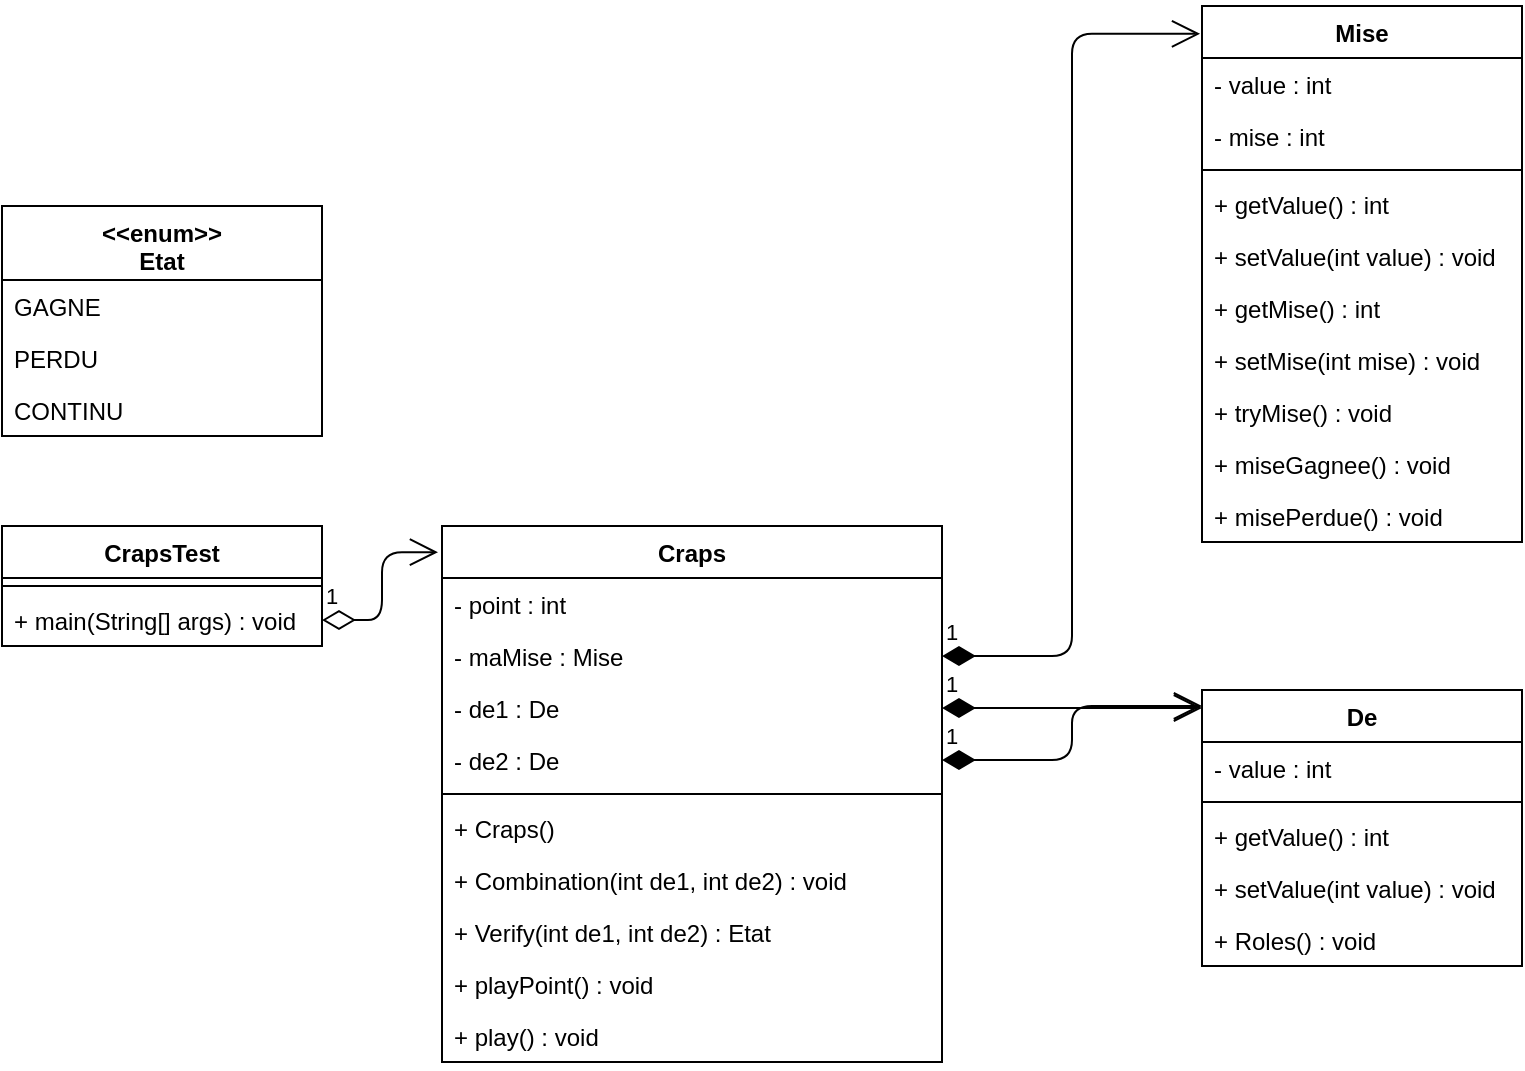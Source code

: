 <mxfile version="13.0.1" type="device"><diagram id="C5RBs43oDa-KdzZeNtuy" name="Page-1"><mxGraphModel dx="905" dy="638" grid="1" gridSize="10" guides="1" tooltips="1" connect="1" arrows="1" fold="1" page="1" pageScale="1" pageWidth="827" pageHeight="1169" math="0" shadow="0"><root><mxCell id="WIyWlLk6GJQsqaUBKTNV-0"/><mxCell id="WIyWlLk6GJQsqaUBKTNV-1" parent="WIyWlLk6GJQsqaUBKTNV-0"/><mxCell id="9odQCfCzFtcHCe1-_Mpq-30" value="1" style="endArrow=open;html=1;endSize=12;startArrow=diamondThin;startSize=14;startFill=0;edgeStyle=orthogonalEdgeStyle;align=left;verticalAlign=bottom;exitX=1;exitY=0.5;exitDx=0;exitDy=0;entryX=-0.008;entryY=0.049;entryDx=0;entryDy=0;entryPerimeter=0;" edge="1" parent="WIyWlLk6GJQsqaUBKTNV-1" source="9odQCfCzFtcHCe1-_Mpq-29" target="9odQCfCzFtcHCe1-_Mpq-0"><mxGeometry x="-1" y="3" relative="1" as="geometry"><mxPoint x="120" y="420" as="sourcePoint"/><mxPoint x="280" y="420" as="targetPoint"/></mxGeometry></mxCell><mxCell id="9odQCfCzFtcHCe1-_Mpq-31" value="1" style="endArrow=open;html=1;endSize=12;startArrow=diamondThin;startSize=14;startFill=1;edgeStyle=orthogonalEdgeStyle;align=left;verticalAlign=bottom;" edge="1" parent="WIyWlLk6GJQsqaUBKTNV-1" source="9odQCfCzFtcHCe1-_Mpq-5"><mxGeometry x="-1" y="3" relative="1" as="geometry"><mxPoint x="540" y="370" as="sourcePoint"/><mxPoint x="640" y="371" as="targetPoint"/><Array as="points"/></mxGeometry></mxCell><mxCell id="9odQCfCzFtcHCe1-_Mpq-32" value="1" style="endArrow=open;html=1;endSize=12;startArrow=diamondThin;startSize=14;startFill=1;edgeStyle=orthogonalEdgeStyle;align=left;verticalAlign=bottom;exitX=1;exitY=0.5;exitDx=0;exitDy=0;entryX=0;entryY=0.058;entryDx=0;entryDy=0;entryPerimeter=0;" edge="1" parent="WIyWlLk6GJQsqaUBKTNV-1" source="9odQCfCzFtcHCe1-_Mpq-6" target="9odQCfCzFtcHCe1-_Mpq-11"><mxGeometry x="-1" y="3" relative="1" as="geometry"><mxPoint x="510" y="397" as="sourcePoint"/><mxPoint x="690" y="370" as="targetPoint"/><Array as="points"/></mxGeometry></mxCell><mxCell id="9odQCfCzFtcHCe1-_Mpq-33" value="Mise" style="swimlane;fontStyle=1;align=center;verticalAlign=top;childLayout=stackLayout;horizontal=1;startSize=26;horizontalStack=0;resizeParent=1;resizeParentMax=0;resizeLast=0;collapsible=1;marginBottom=0;" vertex="1" parent="WIyWlLk6GJQsqaUBKTNV-1"><mxGeometry x="640" y="20" width="160" height="268" as="geometry"/></mxCell><mxCell id="9odQCfCzFtcHCe1-_Mpq-34" value="- value : int" style="text;strokeColor=none;fillColor=none;align=left;verticalAlign=top;spacingLeft=4;spacingRight=4;overflow=hidden;rotatable=0;points=[[0,0.5],[1,0.5]];portConstraint=eastwest;" vertex="1" parent="9odQCfCzFtcHCe1-_Mpq-33"><mxGeometry y="26" width="160" height="26" as="geometry"/></mxCell><mxCell id="9odQCfCzFtcHCe1-_Mpq-38" value="- mise : int" style="text;strokeColor=none;fillColor=none;align=left;verticalAlign=top;spacingLeft=4;spacingRight=4;overflow=hidden;rotatable=0;points=[[0,0.5],[1,0.5]];portConstraint=eastwest;" vertex="1" parent="9odQCfCzFtcHCe1-_Mpq-33"><mxGeometry y="52" width="160" height="26" as="geometry"/></mxCell><mxCell id="9odQCfCzFtcHCe1-_Mpq-35" value="" style="line;strokeWidth=1;fillColor=none;align=left;verticalAlign=middle;spacingTop=-1;spacingLeft=3;spacingRight=3;rotatable=0;labelPosition=right;points=[];portConstraint=eastwest;" vertex="1" parent="9odQCfCzFtcHCe1-_Mpq-33"><mxGeometry y="78" width="160" height="8" as="geometry"/></mxCell><mxCell id="9odQCfCzFtcHCe1-_Mpq-36" value="+ getValue() : int" style="text;strokeColor=none;fillColor=none;align=left;verticalAlign=top;spacingLeft=4;spacingRight=4;overflow=hidden;rotatable=0;points=[[0,0.5],[1,0.5]];portConstraint=eastwest;" vertex="1" parent="9odQCfCzFtcHCe1-_Mpq-33"><mxGeometry y="86" width="160" height="26" as="geometry"/></mxCell><mxCell id="9odQCfCzFtcHCe1-_Mpq-37" value="+ setValue(int value) : void" style="text;strokeColor=none;fillColor=none;align=left;verticalAlign=top;spacingLeft=4;spacingRight=4;overflow=hidden;rotatable=0;points=[[0,0.5],[1,0.5]];portConstraint=eastwest;" vertex="1" parent="9odQCfCzFtcHCe1-_Mpq-33"><mxGeometry y="112" width="160" height="26" as="geometry"/></mxCell><mxCell id="9odQCfCzFtcHCe1-_Mpq-39" value="+ getMise() : int" style="text;strokeColor=none;fillColor=none;align=left;verticalAlign=top;spacingLeft=4;spacingRight=4;overflow=hidden;rotatable=0;points=[[0,0.5],[1,0.5]];portConstraint=eastwest;" vertex="1" parent="9odQCfCzFtcHCe1-_Mpq-33"><mxGeometry y="138" width="160" height="26" as="geometry"/></mxCell><mxCell id="9odQCfCzFtcHCe1-_Mpq-40" value="+ setMise(int mise) : void" style="text;strokeColor=none;fillColor=none;align=left;verticalAlign=top;spacingLeft=4;spacingRight=4;overflow=hidden;rotatable=0;points=[[0,0.5],[1,0.5]];portConstraint=eastwest;" vertex="1" parent="9odQCfCzFtcHCe1-_Mpq-33"><mxGeometry y="164" width="160" height="26" as="geometry"/></mxCell><mxCell id="9odQCfCzFtcHCe1-_Mpq-41" value="+ tryMise() : void" style="text;strokeColor=none;fillColor=none;align=left;verticalAlign=top;spacingLeft=4;spacingRight=4;overflow=hidden;rotatable=0;points=[[0,0.5],[1,0.5]];portConstraint=eastwest;" vertex="1" parent="9odQCfCzFtcHCe1-_Mpq-33"><mxGeometry y="190" width="160" height="26" as="geometry"/></mxCell><mxCell id="9odQCfCzFtcHCe1-_Mpq-42" value="+ miseGagnee() : void" style="text;strokeColor=none;fillColor=none;align=left;verticalAlign=top;spacingLeft=4;spacingRight=4;overflow=hidden;rotatable=0;points=[[0,0.5],[1,0.5]];portConstraint=eastwest;" vertex="1" parent="9odQCfCzFtcHCe1-_Mpq-33"><mxGeometry y="216" width="160" height="26" as="geometry"/></mxCell><mxCell id="9odQCfCzFtcHCe1-_Mpq-43" value="+ misePerdue() : void" style="text;strokeColor=none;fillColor=none;align=left;verticalAlign=top;spacingLeft=4;spacingRight=4;overflow=hidden;rotatable=0;points=[[0,0.5],[1,0.5]];portConstraint=eastwest;" vertex="1" parent="9odQCfCzFtcHCe1-_Mpq-33"><mxGeometry y="242" width="160" height="26" as="geometry"/></mxCell><mxCell id="9odQCfCzFtcHCe1-_Mpq-20" value="&lt;&lt;enum&gt;&gt;&#10;Etat" style="swimlane;fontStyle=1;align=center;verticalAlign=top;childLayout=stackLayout;horizontal=1;startSize=37;horizontalStack=0;resizeParent=1;resizeParentMax=0;resizeLast=0;collapsible=1;marginBottom=0;" vertex="1" parent="WIyWlLk6GJQsqaUBKTNV-1"><mxGeometry x="40" y="120" width="160" height="115" as="geometry"/></mxCell><mxCell id="9odQCfCzFtcHCe1-_Mpq-23" value="GAGNE" style="text;strokeColor=none;fillColor=none;align=left;verticalAlign=top;spacingLeft=4;spacingRight=4;overflow=hidden;rotatable=0;points=[[0,0.5],[1,0.5]];portConstraint=eastwest;" vertex="1" parent="9odQCfCzFtcHCe1-_Mpq-20"><mxGeometry y="37" width="160" height="26" as="geometry"/></mxCell><mxCell id="9odQCfCzFtcHCe1-_Mpq-24" value="PERDU" style="text;strokeColor=none;fillColor=none;align=left;verticalAlign=top;spacingLeft=4;spacingRight=4;overflow=hidden;rotatable=0;points=[[0,0.5],[1,0.5]];portConstraint=eastwest;" vertex="1" parent="9odQCfCzFtcHCe1-_Mpq-20"><mxGeometry y="63" width="160" height="26" as="geometry"/></mxCell><mxCell id="9odQCfCzFtcHCe1-_Mpq-25" value="CONTINU" style="text;strokeColor=none;fillColor=none;align=left;verticalAlign=top;spacingLeft=4;spacingRight=4;overflow=hidden;rotatable=0;points=[[0,0.5],[1,0.5]];portConstraint=eastwest;" vertex="1" parent="9odQCfCzFtcHCe1-_Mpq-20"><mxGeometry y="89" width="160" height="26" as="geometry"/></mxCell><mxCell id="9odQCfCzFtcHCe1-_Mpq-0" value="Craps" style="swimlane;fontStyle=1;align=center;verticalAlign=top;childLayout=stackLayout;horizontal=1;startSize=26;horizontalStack=0;resizeParent=1;resizeParentMax=0;resizeLast=0;collapsible=1;marginBottom=0;" vertex="1" parent="WIyWlLk6GJQsqaUBKTNV-1"><mxGeometry x="260" y="280" width="250" height="268" as="geometry"/></mxCell><mxCell id="9odQCfCzFtcHCe1-_Mpq-1" value="- point : int" style="text;strokeColor=none;fillColor=none;align=left;verticalAlign=top;spacingLeft=4;spacingRight=4;overflow=hidden;rotatable=0;points=[[0,0.5],[1,0.5]];portConstraint=eastwest;" vertex="1" parent="9odQCfCzFtcHCe1-_Mpq-0"><mxGeometry y="26" width="250" height="26" as="geometry"/></mxCell><mxCell id="9odQCfCzFtcHCe1-_Mpq-4" value="- maMise : Mise" style="text;strokeColor=none;fillColor=none;align=left;verticalAlign=top;spacingLeft=4;spacingRight=4;overflow=hidden;rotatable=0;points=[[0,0.5],[1,0.5]];portConstraint=eastwest;" vertex="1" parent="9odQCfCzFtcHCe1-_Mpq-0"><mxGeometry y="52" width="250" height="26" as="geometry"/></mxCell><mxCell id="9odQCfCzFtcHCe1-_Mpq-5" value="- de1 : De" style="text;strokeColor=none;fillColor=none;align=left;verticalAlign=top;spacingLeft=4;spacingRight=4;overflow=hidden;rotatable=0;points=[[0,0.5],[1,0.5]];portConstraint=eastwest;" vertex="1" parent="9odQCfCzFtcHCe1-_Mpq-0"><mxGeometry y="78" width="250" height="26" as="geometry"/></mxCell><mxCell id="9odQCfCzFtcHCe1-_Mpq-6" value="- de2 : De" style="text;strokeColor=none;fillColor=none;align=left;verticalAlign=top;spacingLeft=4;spacingRight=4;overflow=hidden;rotatable=0;points=[[0,0.5],[1,0.5]];portConstraint=eastwest;" vertex="1" parent="9odQCfCzFtcHCe1-_Mpq-0"><mxGeometry y="104" width="250" height="26" as="geometry"/></mxCell><mxCell id="9odQCfCzFtcHCe1-_Mpq-2" value="" style="line;strokeWidth=1;fillColor=none;align=left;verticalAlign=middle;spacingTop=-1;spacingLeft=3;spacingRight=3;rotatable=0;labelPosition=right;points=[];portConstraint=eastwest;" vertex="1" parent="9odQCfCzFtcHCe1-_Mpq-0"><mxGeometry y="130" width="250" height="8" as="geometry"/></mxCell><mxCell id="9odQCfCzFtcHCe1-_Mpq-3" value="+ Craps()" style="text;strokeColor=none;fillColor=none;align=left;verticalAlign=top;spacingLeft=4;spacingRight=4;overflow=hidden;rotatable=0;points=[[0,0.5],[1,0.5]];portConstraint=eastwest;" vertex="1" parent="9odQCfCzFtcHCe1-_Mpq-0"><mxGeometry y="138" width="250" height="26" as="geometry"/></mxCell><mxCell id="9odQCfCzFtcHCe1-_Mpq-7" value="+ Combination(int de1, int de2) : void" style="text;strokeColor=none;fillColor=none;align=left;verticalAlign=top;spacingLeft=4;spacingRight=4;overflow=hidden;rotatable=0;points=[[0,0.5],[1,0.5]];portConstraint=eastwest;" vertex="1" parent="9odQCfCzFtcHCe1-_Mpq-0"><mxGeometry y="164" width="250" height="26" as="geometry"/></mxCell><mxCell id="9odQCfCzFtcHCe1-_Mpq-8" value="+ Verify(int de1, int de2) : Etat" style="text;strokeColor=none;fillColor=none;align=left;verticalAlign=top;spacingLeft=4;spacingRight=4;overflow=hidden;rotatable=0;points=[[0,0.5],[1,0.5]];portConstraint=eastwest;" vertex="1" parent="9odQCfCzFtcHCe1-_Mpq-0"><mxGeometry y="190" width="250" height="26" as="geometry"/></mxCell><mxCell id="9odQCfCzFtcHCe1-_Mpq-9" value="+ playPoint() : void" style="text;strokeColor=none;fillColor=none;align=left;verticalAlign=top;spacingLeft=4;spacingRight=4;overflow=hidden;rotatable=0;points=[[0,0.5],[1,0.5]];portConstraint=eastwest;" vertex="1" parent="9odQCfCzFtcHCe1-_Mpq-0"><mxGeometry y="216" width="250" height="26" as="geometry"/></mxCell><mxCell id="9odQCfCzFtcHCe1-_Mpq-10" value="+ play() : void" style="text;strokeColor=none;fillColor=none;align=left;verticalAlign=top;spacingLeft=4;spacingRight=4;overflow=hidden;rotatable=0;points=[[0,0.5],[1,0.5]];portConstraint=eastwest;" vertex="1" parent="9odQCfCzFtcHCe1-_Mpq-0"><mxGeometry y="242" width="250" height="26" as="geometry"/></mxCell><mxCell id="9odQCfCzFtcHCe1-_Mpq-26" value="CrapsTest" style="swimlane;fontStyle=1;align=center;verticalAlign=top;childLayout=stackLayout;horizontal=1;startSize=26;horizontalStack=0;resizeParent=1;resizeParentMax=0;resizeLast=0;collapsible=1;marginBottom=0;" vertex="1" parent="WIyWlLk6GJQsqaUBKTNV-1"><mxGeometry x="40" y="280" width="160" height="60" as="geometry"/></mxCell><mxCell id="9odQCfCzFtcHCe1-_Mpq-28" value="" style="line;strokeWidth=1;fillColor=none;align=left;verticalAlign=middle;spacingTop=-1;spacingLeft=3;spacingRight=3;rotatable=0;labelPosition=right;points=[];portConstraint=eastwest;" vertex="1" parent="9odQCfCzFtcHCe1-_Mpq-26"><mxGeometry y="26" width="160" height="8" as="geometry"/></mxCell><mxCell id="9odQCfCzFtcHCe1-_Mpq-29" value="+ main(String[] args) : void" style="text;strokeColor=none;fillColor=none;align=left;verticalAlign=top;spacingLeft=4;spacingRight=4;overflow=hidden;rotatable=0;points=[[0,0.5],[1,0.5]];portConstraint=eastwest;" vertex="1" parent="9odQCfCzFtcHCe1-_Mpq-26"><mxGeometry y="34" width="160" height="26" as="geometry"/></mxCell><mxCell id="9odQCfCzFtcHCe1-_Mpq-11" value="De" style="swimlane;fontStyle=1;align=center;verticalAlign=top;childLayout=stackLayout;horizontal=1;startSize=26;horizontalStack=0;resizeParent=1;resizeParentMax=0;resizeLast=0;collapsible=1;marginBottom=0;" vertex="1" parent="WIyWlLk6GJQsqaUBKTNV-1"><mxGeometry x="640" y="362" width="160" height="138" as="geometry"/></mxCell><mxCell id="9odQCfCzFtcHCe1-_Mpq-12" value="- value : int" style="text;strokeColor=none;fillColor=none;align=left;verticalAlign=top;spacingLeft=4;spacingRight=4;overflow=hidden;rotatable=0;points=[[0,0.5],[1,0.5]];portConstraint=eastwest;" vertex="1" parent="9odQCfCzFtcHCe1-_Mpq-11"><mxGeometry y="26" width="160" height="26" as="geometry"/></mxCell><mxCell id="9odQCfCzFtcHCe1-_Mpq-13" value="" style="line;strokeWidth=1;fillColor=none;align=left;verticalAlign=middle;spacingTop=-1;spacingLeft=3;spacingRight=3;rotatable=0;labelPosition=right;points=[];portConstraint=eastwest;" vertex="1" parent="9odQCfCzFtcHCe1-_Mpq-11"><mxGeometry y="52" width="160" height="8" as="geometry"/></mxCell><mxCell id="9odQCfCzFtcHCe1-_Mpq-14" value="+ getValue() : int" style="text;strokeColor=none;fillColor=none;align=left;verticalAlign=top;spacingLeft=4;spacingRight=4;overflow=hidden;rotatable=0;points=[[0,0.5],[1,0.5]];portConstraint=eastwest;" vertex="1" parent="9odQCfCzFtcHCe1-_Mpq-11"><mxGeometry y="60" width="160" height="26" as="geometry"/></mxCell><mxCell id="9odQCfCzFtcHCe1-_Mpq-16" value="+ setValue(int value) : void" style="text;strokeColor=none;fillColor=none;align=left;verticalAlign=top;spacingLeft=4;spacingRight=4;overflow=hidden;rotatable=0;points=[[0,0.5],[1,0.5]];portConstraint=eastwest;" vertex="1" parent="9odQCfCzFtcHCe1-_Mpq-11"><mxGeometry y="86" width="160" height="26" as="geometry"/></mxCell><mxCell id="9odQCfCzFtcHCe1-_Mpq-17" value="+ Roles() : void" style="text;strokeColor=none;fillColor=none;align=left;verticalAlign=top;spacingLeft=4;spacingRight=4;overflow=hidden;rotatable=0;points=[[0,0.5],[1,0.5]];portConstraint=eastwest;" vertex="1" parent="9odQCfCzFtcHCe1-_Mpq-11"><mxGeometry y="112" width="160" height="26" as="geometry"/></mxCell><mxCell id="9odQCfCzFtcHCe1-_Mpq-44" value="1" style="endArrow=open;html=1;endSize=12;startArrow=diamondThin;startSize=14;startFill=1;edgeStyle=orthogonalEdgeStyle;align=left;verticalAlign=bottom;exitX=1;exitY=0.5;exitDx=0;exitDy=0;entryX=-0.006;entryY=0.052;entryDx=0;entryDy=0;entryPerimeter=0;" edge="1" parent="WIyWlLk6GJQsqaUBKTNV-1" source="9odQCfCzFtcHCe1-_Mpq-4" target="9odQCfCzFtcHCe1-_Mpq-33"><mxGeometry x="-1" y="3" relative="1" as="geometry"><mxPoint x="430" y="170" as="sourcePoint"/><mxPoint x="590" y="170" as="targetPoint"/></mxGeometry></mxCell></root></mxGraphModel></diagram></mxfile>